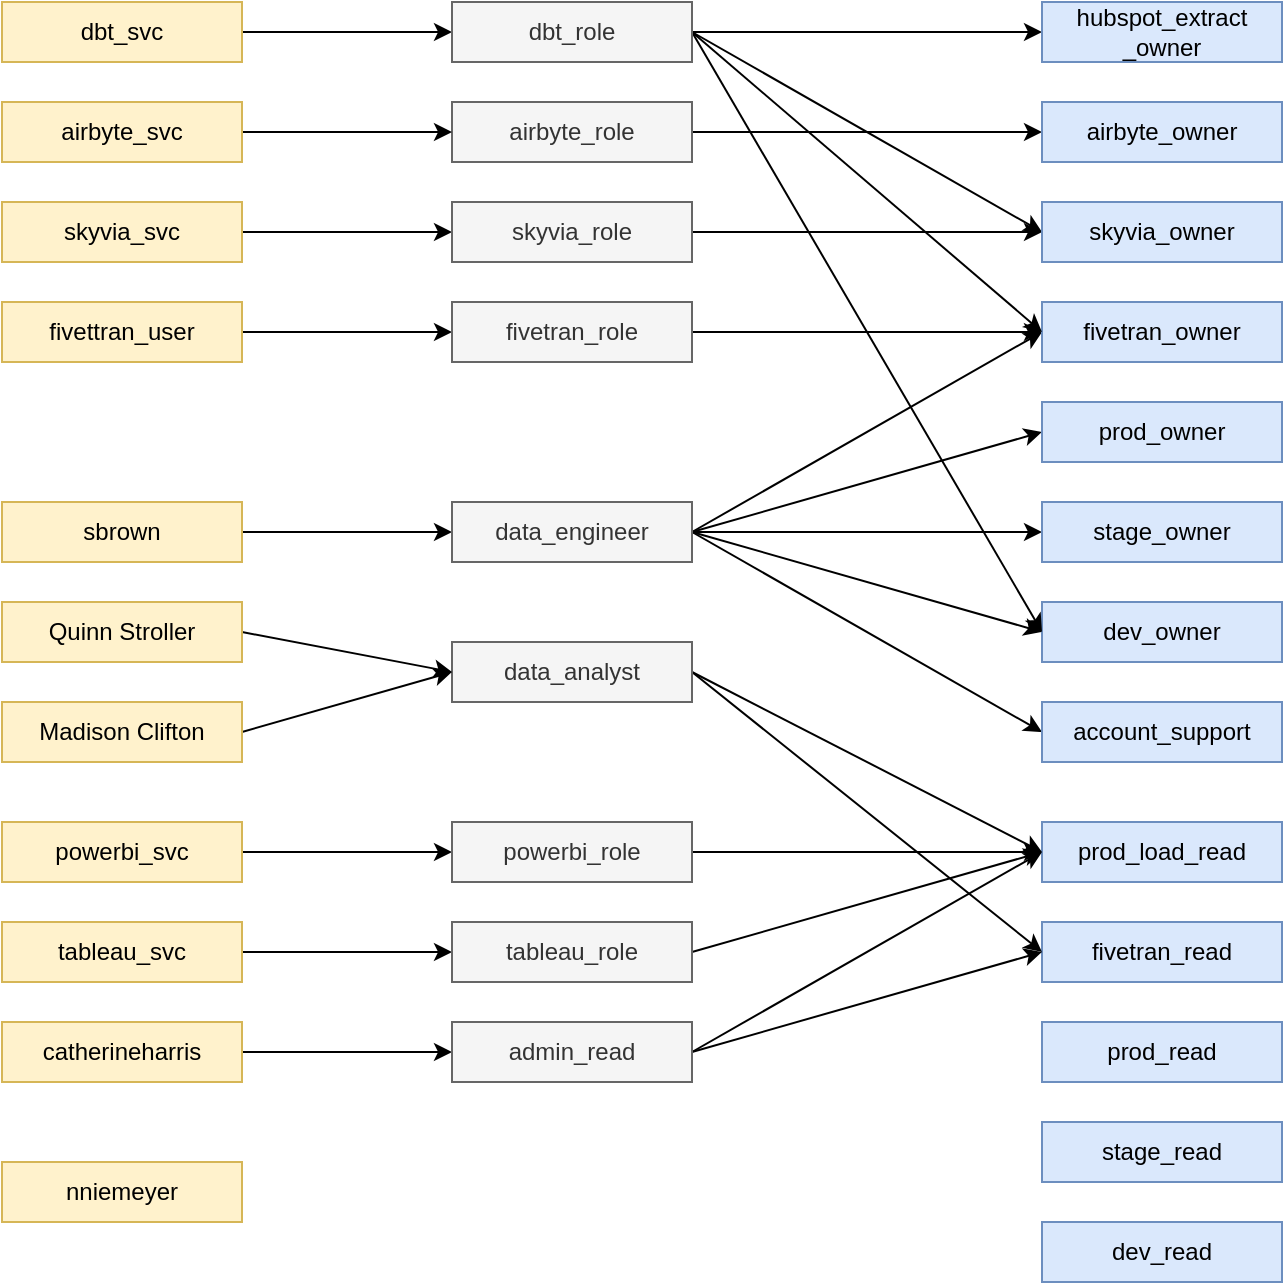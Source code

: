 <mxfile version="19.0.3" type="device"><diagram id="qv02yXOtnmq_YDfCh1Ho" name="Page-1"><mxGraphModel dx="1038" dy="1513" grid="1" gridSize="10" guides="1" tooltips="1" connect="1" arrows="1" fold="1" page="1" pageScale="1" pageWidth="850" pageHeight="1100" math="0" shadow="0"><root><mxCell id="0"/><mxCell id="1" parent="0"/><mxCell id="ayqIDzUHAq2ScMHqxTe_-11" style="rounded=0;orthogonalLoop=1;jettySize=auto;html=1;entryX=0;entryY=0.5;entryDx=0;entryDy=0;" parent="1" source="ayqIDzUHAq2ScMHqxTe_-1" target="ayqIDzUHAq2ScMHqxTe_-8" edge="1"><mxGeometry relative="1" as="geometry"/></mxCell><mxCell id="ayqIDzUHAq2ScMHqxTe_-1" value="fivettran_user" style="rounded=0;whiteSpace=wrap;html=1;fillColor=#fff2cc;strokeColor=#d6b656;" parent="1" vertex="1"><mxGeometry x="120" y="240" width="120" height="30" as="geometry"/></mxCell><mxCell id="ayqIDzUHAq2ScMHqxTe_-12" style="rounded=0;orthogonalLoop=1;jettySize=auto;html=1;entryX=0;entryY=0.5;entryDx=0;entryDy=0;" parent="1" source="ayqIDzUHAq2ScMHqxTe_-2" target="ayqIDzUHAq2ScMHqxTe_-7" edge="1"><mxGeometry relative="1" as="geometry"/></mxCell><mxCell id="ayqIDzUHAq2ScMHqxTe_-2" value="sbrown" style="rounded=0;whiteSpace=wrap;html=1;fillColor=#fff2cc;strokeColor=#d6b656;" parent="1" vertex="1"><mxGeometry x="120" y="340" width="120" height="30" as="geometry"/></mxCell><mxCell id="ayqIDzUHAq2ScMHqxTe_-13" style="rounded=0;orthogonalLoop=1;jettySize=auto;html=1;entryX=0;entryY=0.5;entryDx=0;entryDy=0;exitX=1;exitY=0.5;exitDx=0;exitDy=0;" parent="1" source="ayqIDzUHAq2ScMHqxTe_-3" target="ayqIDzUHAq2ScMHqxTe_-9" edge="1"><mxGeometry relative="1" as="geometry"/></mxCell><mxCell id="ayqIDzUHAq2ScMHqxTe_-3" value="powerbi_svc" style="rounded=0;whiteSpace=wrap;html=1;fillColor=#fff2cc;strokeColor=#d6b656;" parent="1" vertex="1"><mxGeometry x="120" y="500" width="120" height="30" as="geometry"/></mxCell><mxCell id="ayqIDzUHAq2ScMHqxTe_-14" style="rounded=0;orthogonalLoop=1;jettySize=auto;html=1;entryX=0;entryY=0.5;entryDx=0;entryDy=0;exitX=1;exitY=0.5;exitDx=0;exitDy=0;" parent="1" source="ayqIDzUHAq2ScMHqxTe_-4" target="ayqIDzUHAq2ScMHqxTe_-10" edge="1"><mxGeometry relative="1" as="geometry"/></mxCell><mxCell id="ayqIDzUHAq2ScMHqxTe_-4" value="tableau_svc" style="rounded=0;whiteSpace=wrap;html=1;fillColor=#fff2cc;strokeColor=#d6b656;" parent="1" vertex="1"><mxGeometry x="120" y="550" width="120" height="30" as="geometry"/></mxCell><mxCell id="MQI9EDu9fvByb-1yx_jM-2" style="edgeStyle=orthogonalEdgeStyle;rounded=0;orthogonalLoop=1;jettySize=auto;html=1;entryX=0;entryY=0.5;entryDx=0;entryDy=0;" parent="1" source="ayqIDzUHAq2ScMHqxTe_-5" target="MQI9EDu9fvByb-1yx_jM-1" edge="1"><mxGeometry relative="1" as="geometry"/></mxCell><mxCell id="ayqIDzUHAq2ScMHqxTe_-5" value="catherineharris" style="rounded=0;whiteSpace=wrap;html=1;fillColor=#fff2cc;strokeColor=#d6b656;" parent="1" vertex="1"><mxGeometry x="120" y="600" width="120" height="30" as="geometry"/></mxCell><mxCell id="ayqIDzUHAq2ScMHqxTe_-6" value="nniemeyer" style="rounded=0;whiteSpace=wrap;html=1;fillColor=#fff2cc;strokeColor=#d6b656;" parent="1" vertex="1"><mxGeometry x="120" y="670" width="120" height="30" as="geometry"/></mxCell><mxCell id="ayqIDzUHAq2ScMHqxTe_-26" style="rounded=0;orthogonalLoop=1;jettySize=auto;html=1;entryX=0;entryY=0.5;entryDx=0;entryDy=0;exitX=1;exitY=0.5;exitDx=0;exitDy=0;" parent="1" source="ayqIDzUHAq2ScMHqxTe_-7" target="ayqIDzUHAq2ScMHqxTe_-23" edge="1"><mxGeometry relative="1" as="geometry"/></mxCell><mxCell id="ayqIDzUHAq2ScMHqxTe_-27" style="edgeStyle=none;rounded=0;orthogonalLoop=1;jettySize=auto;html=1;entryX=0;entryY=0.5;entryDx=0;entryDy=0;exitX=1;exitY=0.5;exitDx=0;exitDy=0;" parent="1" source="ayqIDzUHAq2ScMHqxTe_-7" target="ayqIDzUHAq2ScMHqxTe_-20" edge="1"><mxGeometry relative="1" as="geometry"/></mxCell><mxCell id="ayqIDzUHAq2ScMHqxTe_-28" style="edgeStyle=none;rounded=0;orthogonalLoop=1;jettySize=auto;html=1;entryX=0;entryY=0.5;entryDx=0;entryDy=0;exitX=1;exitY=0.5;exitDx=0;exitDy=0;" parent="1" source="ayqIDzUHAq2ScMHqxTe_-7" target="ayqIDzUHAq2ScMHqxTe_-18" edge="1"><mxGeometry relative="1" as="geometry"/></mxCell><mxCell id="ayqIDzUHAq2ScMHqxTe_-29" style="edgeStyle=none;rounded=0;orthogonalLoop=1;jettySize=auto;html=1;entryX=0;entryY=0.5;entryDx=0;entryDy=0;exitX=1;exitY=0.5;exitDx=0;exitDy=0;" parent="1" source="ayqIDzUHAq2ScMHqxTe_-7" target="ayqIDzUHAq2ScMHqxTe_-15" edge="1"><mxGeometry relative="1" as="geometry"/></mxCell><mxCell id="8uRpi0Eu7k6qAh_Vrw1c-2" style="rounded=0;orthogonalLoop=1;jettySize=auto;html=1;entryX=0;entryY=0.5;entryDx=0;entryDy=0;exitX=1;exitY=0.5;exitDx=0;exitDy=0;" parent="1" source="ayqIDzUHAq2ScMHqxTe_-7" target="8uRpi0Eu7k6qAh_Vrw1c-1" edge="1"><mxGeometry relative="1" as="geometry"/></mxCell><mxCell id="ayqIDzUHAq2ScMHqxTe_-7" value="data_engineer" style="rounded=0;whiteSpace=wrap;html=1;fillColor=#f5f5f5;fontColor=#333333;strokeColor=#666666;" parent="1" vertex="1"><mxGeometry x="345" y="340" width="120" height="30" as="geometry"/></mxCell><mxCell id="ayqIDzUHAq2ScMHqxTe_-25" style="edgeStyle=orthogonalEdgeStyle;rounded=0;orthogonalLoop=1;jettySize=auto;html=1;entryX=0;entryY=0.5;entryDx=0;entryDy=0;" parent="1" source="ayqIDzUHAq2ScMHqxTe_-8" target="ayqIDzUHAq2ScMHqxTe_-15" edge="1"><mxGeometry relative="1" as="geometry"/></mxCell><mxCell id="ayqIDzUHAq2ScMHqxTe_-8" value="fivetran_role" style="rounded=0;whiteSpace=wrap;html=1;fillColor=#f5f5f5;fontColor=#333333;strokeColor=#666666;" parent="1" vertex="1"><mxGeometry x="345" y="240" width="120" height="30" as="geometry"/></mxCell><mxCell id="ayqIDzUHAq2ScMHqxTe_-31" style="edgeStyle=none;rounded=0;orthogonalLoop=1;jettySize=auto;html=1;entryX=0;entryY=0.5;entryDx=0;entryDy=0;exitX=1;exitY=0.5;exitDx=0;exitDy=0;" parent="1" source="ayqIDzUHAq2ScMHqxTe_-9" target="ayqIDzUHAq2ScMHqxTe_-21" edge="1"><mxGeometry relative="1" as="geometry"/></mxCell><mxCell id="ayqIDzUHAq2ScMHqxTe_-9" value="powerbi_role" style="rounded=0;whiteSpace=wrap;html=1;fillColor=#f5f5f5;fontColor=#333333;strokeColor=#666666;" parent="1" vertex="1"><mxGeometry x="345" y="500" width="120" height="30" as="geometry"/></mxCell><mxCell id="ayqIDzUHAq2ScMHqxTe_-30" style="edgeStyle=none;rounded=0;orthogonalLoop=1;jettySize=auto;html=1;entryX=0;entryY=0.5;entryDx=0;entryDy=0;exitX=1;exitY=0.5;exitDx=0;exitDy=0;" parent="1" source="ayqIDzUHAq2ScMHqxTe_-10" target="ayqIDzUHAq2ScMHqxTe_-21" edge="1"><mxGeometry relative="1" as="geometry"/></mxCell><mxCell id="ayqIDzUHAq2ScMHqxTe_-10" value="tableau_role" style="rounded=0;whiteSpace=wrap;html=1;fillColor=#f5f5f5;fontColor=#333333;strokeColor=#666666;" parent="1" vertex="1"><mxGeometry x="345" y="550" width="120" height="30" as="geometry"/></mxCell><mxCell id="ayqIDzUHAq2ScMHqxTe_-15" value="fivetran_owner" style="rounded=0;whiteSpace=wrap;html=1;fillColor=#dae8fc;strokeColor=#6c8ebf;" parent="1" vertex="1"><mxGeometry x="640" y="240" width="120" height="30" as="geometry"/></mxCell><mxCell id="ayqIDzUHAq2ScMHqxTe_-16" value="fivetran_read" style="rounded=0;whiteSpace=wrap;html=1;fillColor=#dae8fc;strokeColor=#6c8ebf;" parent="1" vertex="1"><mxGeometry x="640" y="550" width="120" height="30" as="geometry"/></mxCell><mxCell id="ayqIDzUHAq2ScMHqxTe_-17" value="dev_read" style="rounded=0;whiteSpace=wrap;html=1;fillColor=#dae8fc;strokeColor=#6c8ebf;" parent="1" vertex="1"><mxGeometry x="640" y="700" width="120" height="30" as="geometry"/></mxCell><mxCell id="ayqIDzUHAq2ScMHqxTe_-18" value="dev_owner" style="rounded=0;whiteSpace=wrap;html=1;fillColor=#dae8fc;strokeColor=#6c8ebf;" parent="1" vertex="1"><mxGeometry x="640" y="390" width="120" height="30" as="geometry"/></mxCell><mxCell id="ayqIDzUHAq2ScMHqxTe_-19" value="stage_read" style="rounded=0;whiteSpace=wrap;html=1;fillColor=#dae8fc;strokeColor=#6c8ebf;" parent="1" vertex="1"><mxGeometry x="640" y="650" width="120" height="30" as="geometry"/></mxCell><mxCell id="ayqIDzUHAq2ScMHqxTe_-20" value="stage_owner" style="rounded=0;whiteSpace=wrap;html=1;fillColor=#dae8fc;strokeColor=#6c8ebf;" parent="1" vertex="1"><mxGeometry x="640" y="340" width="120" height="30" as="geometry"/></mxCell><mxCell id="ayqIDzUHAq2ScMHqxTe_-21" value="prod_load_read" style="rounded=0;whiteSpace=wrap;html=1;fillColor=#dae8fc;strokeColor=#6c8ebf;" parent="1" vertex="1"><mxGeometry x="640" y="500" width="120" height="30" as="geometry"/></mxCell><mxCell id="ayqIDzUHAq2ScMHqxTe_-22" value="prod_read" style="rounded=0;whiteSpace=wrap;html=1;fillColor=#dae8fc;strokeColor=#6c8ebf;" parent="1" vertex="1"><mxGeometry x="640" y="600" width="120" height="30" as="geometry"/></mxCell><mxCell id="ayqIDzUHAq2ScMHqxTe_-23" value="prod_owner" style="rounded=0;whiteSpace=wrap;html=1;fillColor=#dae8fc;strokeColor=#6c8ebf;" parent="1" vertex="1"><mxGeometry x="640" y="290" width="120" height="30" as="geometry"/></mxCell><mxCell id="GbpieGmQ14K6l1Uz00tW-4" style="rounded=0;orthogonalLoop=1;jettySize=auto;html=1;entryX=0;entryY=0.5;entryDx=0;entryDy=0;exitX=1;exitY=0.5;exitDx=0;exitDy=0;" parent="1" source="GbpieGmQ14K6l1Uz00tW-3" target="ayqIDzUHAq2ScMHqxTe_-21" edge="1"><mxGeometry relative="1" as="geometry"/></mxCell><mxCell id="-n1cPztXWsmzSKg3SgZF-18" style="edgeStyle=none;rounded=0;orthogonalLoop=1;jettySize=auto;html=1;entryX=0;entryY=0.5;entryDx=0;entryDy=0;exitX=1;exitY=0.5;exitDx=0;exitDy=0;" edge="1" parent="1" source="GbpieGmQ14K6l1Uz00tW-3" target="ayqIDzUHAq2ScMHqxTe_-16"><mxGeometry relative="1" as="geometry"/></mxCell><mxCell id="GbpieGmQ14K6l1Uz00tW-3" value="data_analyst" style="rounded=0;whiteSpace=wrap;html=1;fillColor=#f5f5f5;fontColor=#333333;strokeColor=#666666;" parent="1" vertex="1"><mxGeometry x="345" y="410" width="120" height="30" as="geometry"/></mxCell><mxCell id="MQI9EDu9fvByb-1yx_jM-3" style="rounded=0;orthogonalLoop=1;jettySize=auto;html=1;entryX=0;entryY=0.5;entryDx=0;entryDy=0;exitX=1;exitY=0.5;exitDx=0;exitDy=0;" parent="1" source="MQI9EDu9fvByb-1yx_jM-1" target="ayqIDzUHAq2ScMHqxTe_-21" edge="1"><mxGeometry relative="1" as="geometry"/></mxCell><mxCell id="MQI9EDu9fvByb-1yx_jM-4" style="edgeStyle=none;rounded=0;orthogonalLoop=1;jettySize=auto;html=1;entryX=0;entryY=0.5;entryDx=0;entryDy=0;exitX=1;exitY=0.5;exitDx=0;exitDy=0;" parent="1" source="MQI9EDu9fvByb-1yx_jM-1" target="ayqIDzUHAq2ScMHqxTe_-16" edge="1"><mxGeometry relative="1" as="geometry"/></mxCell><mxCell id="MQI9EDu9fvByb-1yx_jM-1" value="admin_read" style="rounded=0;whiteSpace=wrap;html=1;fillColor=#f5f5f5;fontColor=#333333;strokeColor=#666666;" parent="1" vertex="1"><mxGeometry x="345" y="600" width="120" height="30" as="geometry"/></mxCell><mxCell id="8uRpi0Eu7k6qAh_Vrw1c-1" value="account_support" style="rounded=0;whiteSpace=wrap;html=1;fillColor=#dae8fc;strokeColor=#6c8ebf;" parent="1" vertex="1"><mxGeometry x="640" y="440" width="120" height="30" as="geometry"/></mxCell><mxCell id="muR5TY68YWFEkGde-3IH-5" style="edgeStyle=orthogonalEdgeStyle;rounded=0;orthogonalLoop=1;jettySize=auto;html=1;entryX=0;entryY=0.5;entryDx=0;entryDy=0;" parent="1" source="muR5TY68YWFEkGde-3IH-1" target="muR5TY68YWFEkGde-3IH-2" edge="1"><mxGeometry relative="1" as="geometry"/></mxCell><mxCell id="muR5TY68YWFEkGde-3IH-1" value="airbyte_role" style="rounded=0;whiteSpace=wrap;html=1;fillColor=#f5f5f5;fontColor=#333333;strokeColor=#666666;" parent="1" vertex="1"><mxGeometry x="345" y="140" width="120" height="30" as="geometry"/></mxCell><mxCell id="muR5TY68YWFEkGde-3IH-2" value="airbyte_owner" style="rounded=0;whiteSpace=wrap;html=1;fillColor=#dae8fc;strokeColor=#6c8ebf;" parent="1" vertex="1"><mxGeometry x="640" y="140" width="120" height="30" as="geometry"/></mxCell><mxCell id="muR5TY68YWFEkGde-3IH-4" style="edgeStyle=orthogonalEdgeStyle;rounded=0;orthogonalLoop=1;jettySize=auto;html=1;entryX=0;entryY=0.5;entryDx=0;entryDy=0;" parent="1" source="muR5TY68YWFEkGde-3IH-3" target="muR5TY68YWFEkGde-3IH-1" edge="1"><mxGeometry relative="1" as="geometry"/></mxCell><mxCell id="muR5TY68YWFEkGde-3IH-3" value="airbyte_svc" style="rounded=0;whiteSpace=wrap;html=1;fillColor=#fff2cc;strokeColor=#d6b656;" parent="1" vertex="1"><mxGeometry x="120" y="140" width="120" height="30" as="geometry"/></mxCell><mxCell id="-n1cPztXWsmzSKg3SgZF-7" style="edgeStyle=orthogonalEdgeStyle;rounded=0;orthogonalLoop=1;jettySize=auto;html=1;entryX=0;entryY=0.5;entryDx=0;entryDy=0;" edge="1" parent="1" source="-n1cPztXWsmzSKg3SgZF-1" target="-n1cPztXWsmzSKg3SgZF-6"><mxGeometry relative="1" as="geometry"/></mxCell><mxCell id="-n1cPztXWsmzSKg3SgZF-1" value="dbt_svc" style="rounded=0;whiteSpace=wrap;html=1;fillColor=#fff2cc;strokeColor=#d6b656;" vertex="1" parent="1"><mxGeometry x="120" y="90" width="120" height="30" as="geometry"/></mxCell><mxCell id="-n1cPztXWsmzSKg3SgZF-8" style="edgeStyle=orthogonalEdgeStyle;rounded=0;orthogonalLoop=1;jettySize=auto;html=1;entryX=0;entryY=0.5;entryDx=0;entryDy=0;" edge="1" parent="1" source="-n1cPztXWsmzSKg3SgZF-2" target="-n1cPztXWsmzSKg3SgZF-5"><mxGeometry relative="1" as="geometry"/></mxCell><mxCell id="-n1cPztXWsmzSKg3SgZF-2" value="skyvia_svc" style="rounded=0;whiteSpace=wrap;html=1;fillColor=#fff2cc;strokeColor=#d6b656;" vertex="1" parent="1"><mxGeometry x="120" y="190" width="120" height="30" as="geometry"/></mxCell><mxCell id="-n1cPztXWsmzSKg3SgZF-17" style="edgeStyle=none;rounded=0;orthogonalLoop=1;jettySize=auto;html=1;entryX=0;entryY=0.5;entryDx=0;entryDy=0;exitX=1;exitY=0.5;exitDx=0;exitDy=0;" edge="1" parent="1" source="-n1cPztXWsmzSKg3SgZF-3" target="GbpieGmQ14K6l1Uz00tW-3"><mxGeometry relative="1" as="geometry"/></mxCell><mxCell id="-n1cPztXWsmzSKg3SgZF-3" value="Quinn Stroller" style="rounded=0;whiteSpace=wrap;html=1;fillColor=#fff2cc;strokeColor=#d6b656;" vertex="1" parent="1"><mxGeometry x="120" y="390" width="120" height="30" as="geometry"/></mxCell><mxCell id="-n1cPztXWsmzSKg3SgZF-16" style="edgeStyle=none;rounded=0;orthogonalLoop=1;jettySize=auto;html=1;entryX=0;entryY=0.5;entryDx=0;entryDy=0;exitX=1;exitY=0.5;exitDx=0;exitDy=0;" edge="1" parent="1" source="-n1cPztXWsmzSKg3SgZF-4" target="GbpieGmQ14K6l1Uz00tW-3"><mxGeometry relative="1" as="geometry"/></mxCell><mxCell id="-n1cPztXWsmzSKg3SgZF-4" value="Madison Clifton" style="rounded=0;whiteSpace=wrap;html=1;fillColor=#fff2cc;strokeColor=#d6b656;" vertex="1" parent="1"><mxGeometry x="120" y="440" width="120" height="30" as="geometry"/></mxCell><mxCell id="-n1cPztXWsmzSKg3SgZF-12" style="edgeStyle=orthogonalEdgeStyle;rounded=0;orthogonalLoop=1;jettySize=auto;html=1;entryX=0;entryY=0.5;entryDx=0;entryDy=0;" edge="1" parent="1" source="-n1cPztXWsmzSKg3SgZF-5" target="-n1cPztXWsmzSKg3SgZF-9"><mxGeometry relative="1" as="geometry"/></mxCell><mxCell id="-n1cPztXWsmzSKg3SgZF-5" value="skyvia_role" style="rounded=0;whiteSpace=wrap;html=1;fillColor=#f5f5f5;fontColor=#333333;strokeColor=#666666;" vertex="1" parent="1"><mxGeometry x="345" y="190" width="120" height="30" as="geometry"/></mxCell><mxCell id="-n1cPztXWsmzSKg3SgZF-11" style="edgeStyle=orthogonalEdgeStyle;rounded=0;orthogonalLoop=1;jettySize=auto;html=1;entryX=0;entryY=0.5;entryDx=0;entryDy=0;" edge="1" parent="1" source="-n1cPztXWsmzSKg3SgZF-6" target="-n1cPztXWsmzSKg3SgZF-10"><mxGeometry relative="1" as="geometry"/></mxCell><mxCell id="-n1cPztXWsmzSKg3SgZF-13" style="rounded=0;orthogonalLoop=1;jettySize=auto;html=1;entryX=0;entryY=0.5;entryDx=0;entryDy=0;exitX=1;exitY=0.5;exitDx=0;exitDy=0;" edge="1" parent="1" source="-n1cPztXWsmzSKg3SgZF-6" target="-n1cPztXWsmzSKg3SgZF-9"><mxGeometry relative="1" as="geometry"/></mxCell><mxCell id="-n1cPztXWsmzSKg3SgZF-14" style="edgeStyle=none;rounded=0;orthogonalLoop=1;jettySize=auto;html=1;entryX=0;entryY=0.5;entryDx=0;entryDy=0;exitX=1;exitY=0.5;exitDx=0;exitDy=0;" edge="1" parent="1" source="-n1cPztXWsmzSKg3SgZF-6" target="ayqIDzUHAq2ScMHqxTe_-15"><mxGeometry relative="1" as="geometry"/></mxCell><mxCell id="-n1cPztXWsmzSKg3SgZF-15" style="edgeStyle=none;rounded=0;orthogonalLoop=1;jettySize=auto;html=1;entryX=0;entryY=0.5;entryDx=0;entryDy=0;exitX=1;exitY=0.5;exitDx=0;exitDy=0;" edge="1" parent="1" source="-n1cPztXWsmzSKg3SgZF-6" target="ayqIDzUHAq2ScMHqxTe_-18"><mxGeometry relative="1" as="geometry"/></mxCell><mxCell id="-n1cPztXWsmzSKg3SgZF-6" value="dbt_role" style="rounded=0;whiteSpace=wrap;html=1;fillColor=#f5f5f5;fontColor=#333333;strokeColor=#666666;" vertex="1" parent="1"><mxGeometry x="345" y="90" width="120" height="30" as="geometry"/></mxCell><mxCell id="-n1cPztXWsmzSKg3SgZF-9" value="skyvia_owner" style="rounded=0;whiteSpace=wrap;html=1;fillColor=#dae8fc;strokeColor=#6c8ebf;" vertex="1" parent="1"><mxGeometry x="640" y="190" width="120" height="30" as="geometry"/></mxCell><mxCell id="-n1cPztXWsmzSKg3SgZF-10" value="hubspot_extract&lt;br&gt;_owner" style="rounded=0;whiteSpace=wrap;html=1;fillColor=#dae8fc;strokeColor=#6c8ebf;" vertex="1" parent="1"><mxGeometry x="640" y="90" width="120" height="30" as="geometry"/></mxCell></root></mxGraphModel></diagram></mxfile>